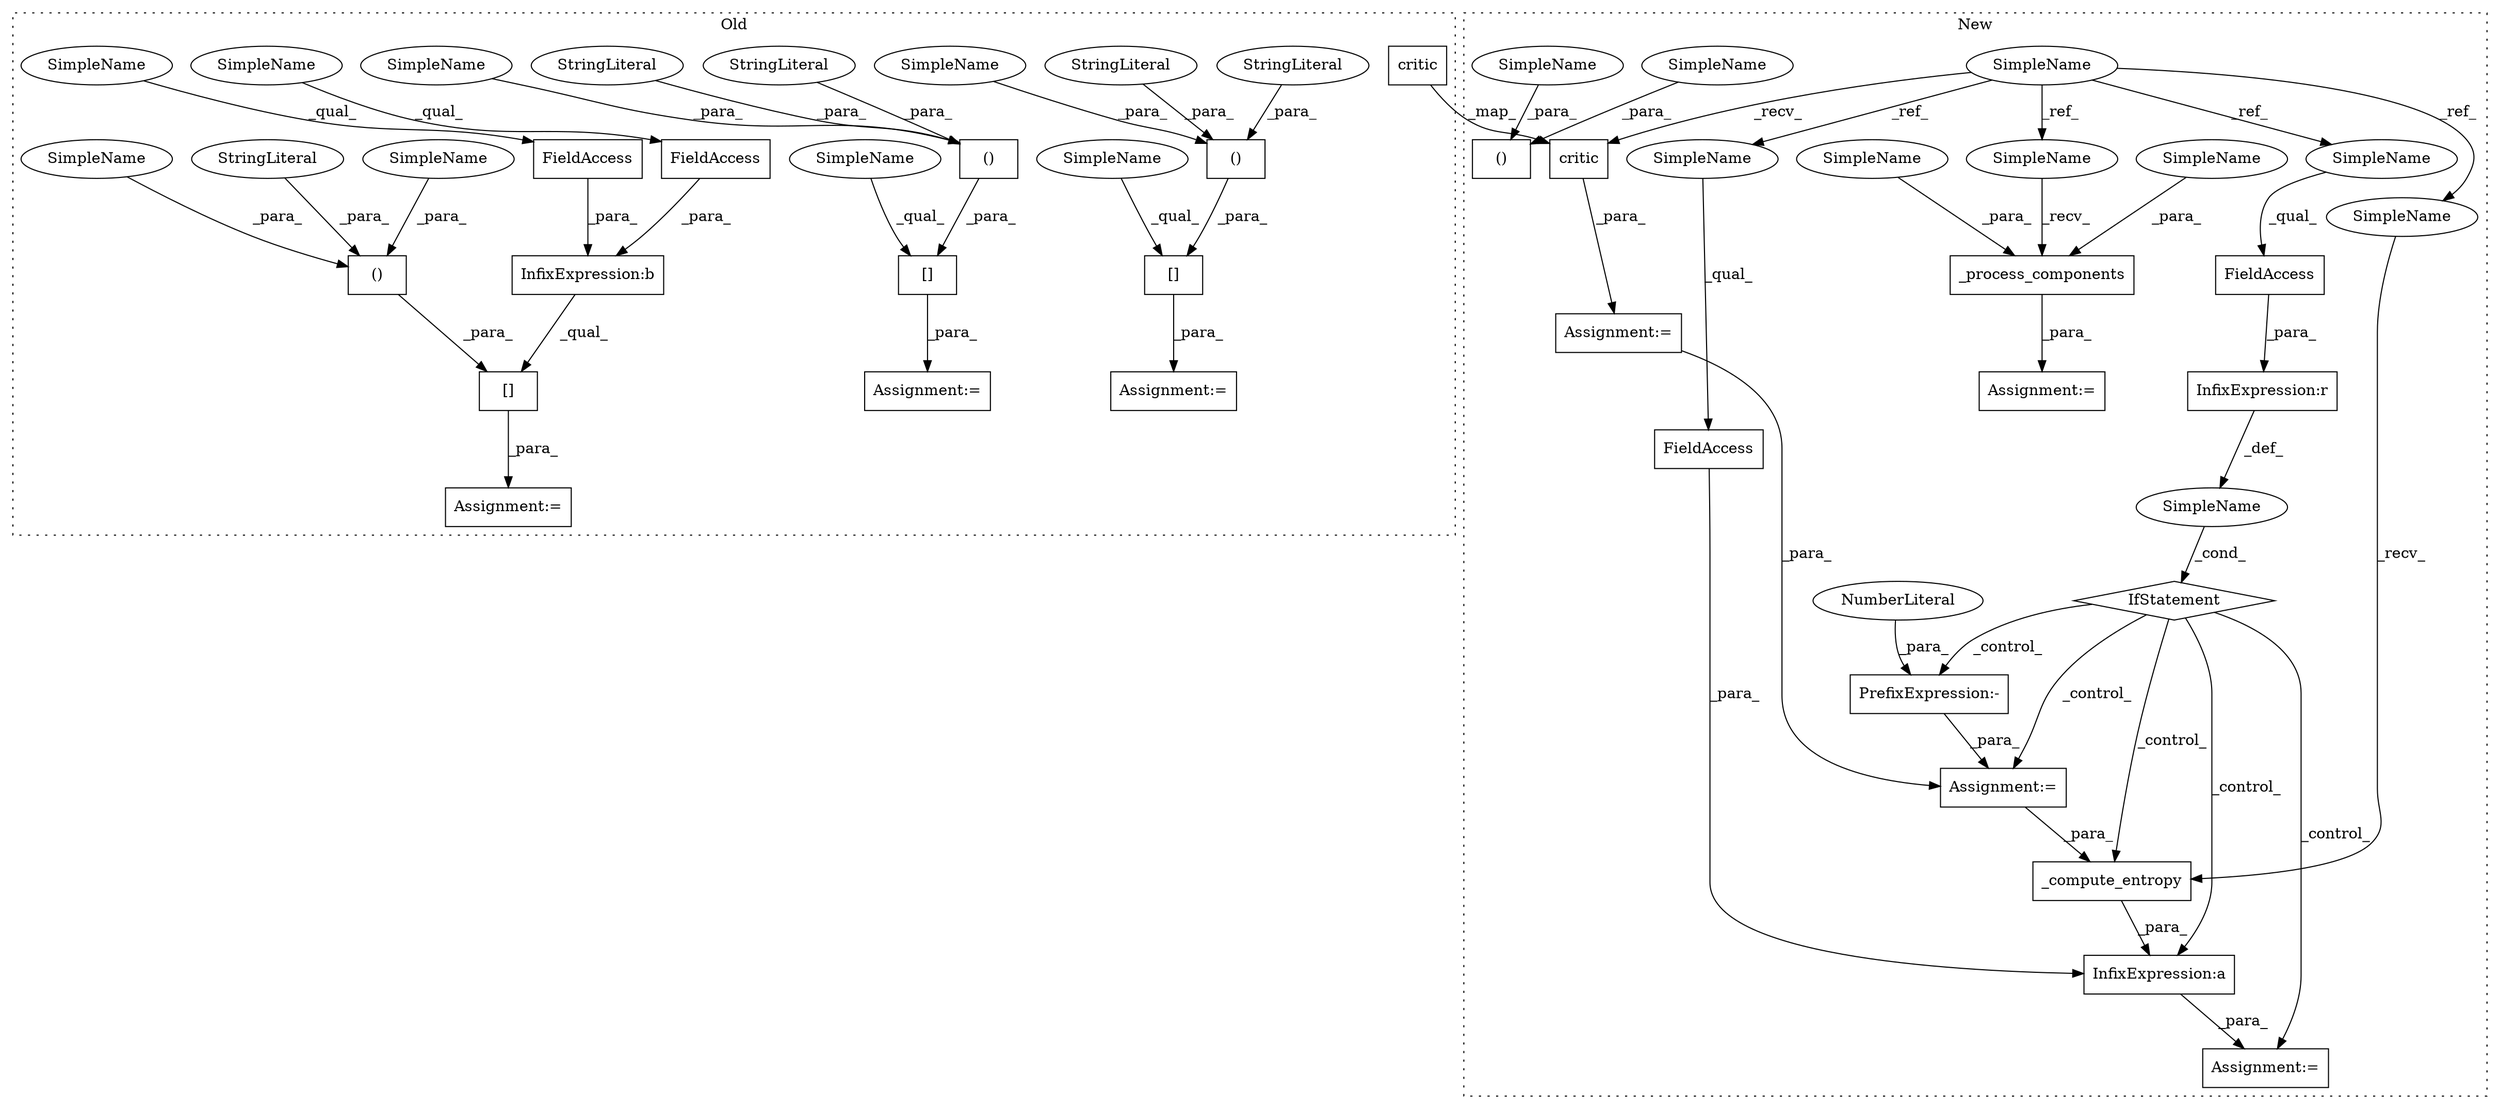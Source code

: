 digraph G {
subgraph cluster0 {
1 [label="[]" a="2" s="4493,4578" l="35,2" shape="box"];
3 [label="()" a="106" s="4528" l="50" shape="box"];
5 [label="InfixExpression:b" a="27" s="4506" l="3" shape="box"];
7 [label="StringLiteral" a="45" s="4545" l="16" shape="ellipse"];
9 [label="FieldAccess" a="22" s="4509" l="12" shape="box"];
14 [label="FieldAccess" a="22" s="4494" l="12" shape="box"];
15 [label="()" a="106" s="4605" l="62" shape="box"];
16 [label="[]" a="2" s="4593,4667" l="12,2" shape="box"];
17 [label="()" a="106" s="4700" l="62" shape="box"];
18 [label="[]" a="2" s="4685,4762" l="15,2" shape="box"];
19 [label="StringLiteral" a="45" s="4605" l="16" shape="ellipse"];
20 [label="StringLiteral" a="45" s="4746" l="16" shape="ellipse"];
21 [label="StringLiteral" a="45" s="4700" l="16" shape="ellipse"];
22 [label="StringLiteral" a="45" s="4651" l="16" shape="ellipse"];
25 [label="Assignment:=" a="7" s="4592" l="1" shape="box"];
26 [label="Assignment:=" a="7" s="4684" l="1" shape="box"];
28 [label="Assignment:=" a="7" s="4492" l="1" shape="box"];
31 [label="critic" a="32" s="4963,4978" l="7,1" shape="box"];
36 [label="SimpleName" a="42" s="4593" l="6" shape="ellipse"];
37 [label="SimpleName" a="42" s="4685" l="9" shape="ellipse"];
38 [label="SimpleName" a="42" s="4729" l="4" shape="ellipse"];
39 [label="SimpleName" a="42" s="4528" l="4" shape="ellipse"];
40 [label="SimpleName" a="42" s="4634" l="4" shape="ellipse"];
41 [label="SimpleName" a="42" s="4574" l="4" shape="ellipse"];
50 [label="SimpleName" a="42" s="4494" l="4" shape="ellipse"];
51 [label="SimpleName" a="42" s="4509" l="4" shape="ellipse"];
label = "Old";
style="dotted";
}
subgraph cluster1 {
2 [label="_compute_entropy" a="32" s="6571,6598" l="17,1" shape="box"];
4 [label="InfixExpression:a" a="27" s="6563" l="3" shape="box"];
6 [label="SimpleName" a="42" s="" l="" shape="ellipse"];
8 [label="InfixExpression:r" a="27" s="6462" l="4" shape="box"];
10 [label="SimpleName" a="42" s="5126" l="4" shape="ellipse"];
11 [label="_process_components" a="32" s="5607,5643" l="20,1" shape="box"];
12 [label="FieldAccess" a="22" s="6435" l="27" shape="box"];
13 [label="FieldAccess" a="22" s="6536" l="27" shape="box"];
23 [label="IfStatement" a="25" s="6431,6470" l="4,2" shape="diamond"];
24 [label="Assignment:=" a="7" s="6533" l="2" shape="box"];
27 [label="Assignment:=" a="7" s="5600" l="2" shape="box"];
29 [label="()" a="106" s="5553" l="47" shape="box"];
30 [label="critic" a="32" s="5845,5860" l="7,1" shape="box"];
32 [label="Assignment:=" a="7" s="5839" l="1" shape="box"];
33 [label="Assignment:=" a="7" s="6490" l="1" shape="box"];
34 [label="PrefixExpression:-" a="38" s="6512" l="1" shape="box"];
35 [label="NumberLiteral" a="34" s="6513" l="1" shape="ellipse"];
42 [label="SimpleName" a="42" s="5627" l="6" shape="ellipse"];
43 [label="SimpleName" a="42" s="5572" l="6" shape="ellipse"];
44 [label="SimpleName" a="42" s="5634" l="9" shape="ellipse"];
45 [label="SimpleName" a="42" s="5591" l="9" shape="ellipse"];
46 [label="SimpleName" a="42" s="6536" l="4" shape="ellipse"];
47 [label="SimpleName" a="42" s="6566" l="4" shape="ellipse"];
48 [label="SimpleName" a="42" s="5602" l="4" shape="ellipse"];
49 [label="SimpleName" a="42" s="6435" l="4" shape="ellipse"];
label = "New";
style="dotted";
}
1 -> 28 [label="_para_"];
2 -> 4 [label="_para_"];
3 -> 1 [label="_para_"];
4 -> 24 [label="_para_"];
5 -> 1 [label="_qual_"];
6 -> 23 [label="_cond_"];
7 -> 3 [label="_para_"];
8 -> 6 [label="_def_"];
9 -> 5 [label="_para_"];
10 -> 30 [label="_recv_"];
10 -> 46 [label="_ref_"];
10 -> 49 [label="_ref_"];
10 -> 47 [label="_ref_"];
10 -> 48 [label="_ref_"];
11 -> 27 [label="_para_"];
12 -> 8 [label="_para_"];
13 -> 4 [label="_para_"];
14 -> 5 [label="_para_"];
15 -> 16 [label="_para_"];
16 -> 25 [label="_para_"];
17 -> 18 [label="_para_"];
18 -> 26 [label="_para_"];
19 -> 15 [label="_para_"];
20 -> 17 [label="_para_"];
21 -> 17 [label="_para_"];
22 -> 15 [label="_para_"];
23 -> 33 [label="_control_"];
23 -> 24 [label="_control_"];
23 -> 2 [label="_control_"];
23 -> 4 [label="_control_"];
23 -> 34 [label="_control_"];
30 -> 32 [label="_para_"];
31 -> 30 [label="_map_"];
32 -> 33 [label="_para_"];
33 -> 2 [label="_para_"];
34 -> 33 [label="_para_"];
35 -> 34 [label="_para_"];
36 -> 16 [label="_qual_"];
37 -> 18 [label="_qual_"];
38 -> 17 [label="_para_"];
39 -> 3 [label="_para_"];
40 -> 15 [label="_para_"];
41 -> 3 [label="_para_"];
42 -> 11 [label="_para_"];
43 -> 29 [label="_para_"];
44 -> 11 [label="_para_"];
45 -> 29 [label="_para_"];
46 -> 13 [label="_qual_"];
47 -> 2 [label="_recv_"];
48 -> 11 [label="_recv_"];
49 -> 12 [label="_qual_"];
50 -> 14 [label="_qual_"];
51 -> 9 [label="_qual_"];
}